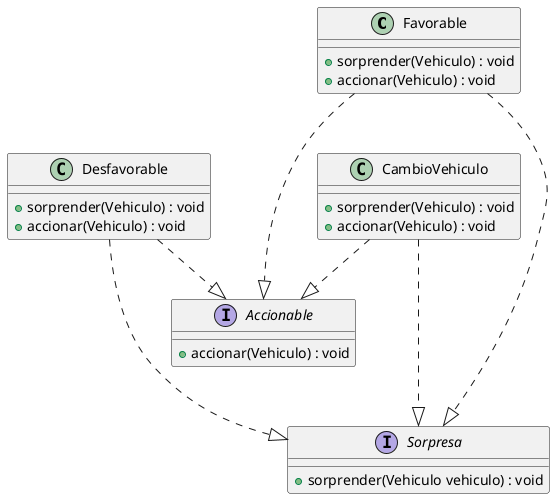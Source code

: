 @startuml

    'https://plantuml.com/class-diagram

    class Favorable{
        + sorprender(Vehiculo) : void
        + accionar(Vehiculo) : void
    }

    class Desfavorable{
        + sorprender(Vehiculo) : void
        + accionar(Vehiculo) : void
    }

    class CambioVehiculo{
        + sorprender(Vehiculo) : void
        + accionar(Vehiculo) : void
    }

    interface Accionable{
        + accionar(Vehiculo) : void
    }

    interface Sorpresa{
        + sorprender(Vehiculo vehiculo) : void
    }

    Favorable ..|> Sorpresa
    Desfavorable ...|> Sorpresa
    CambioVehiculo ...|> Sorpresa

    Favorable ...|> Accionable
    Desfavorable ..|> Accionable
    CambioVehiculo .|> Accionable

@enduml